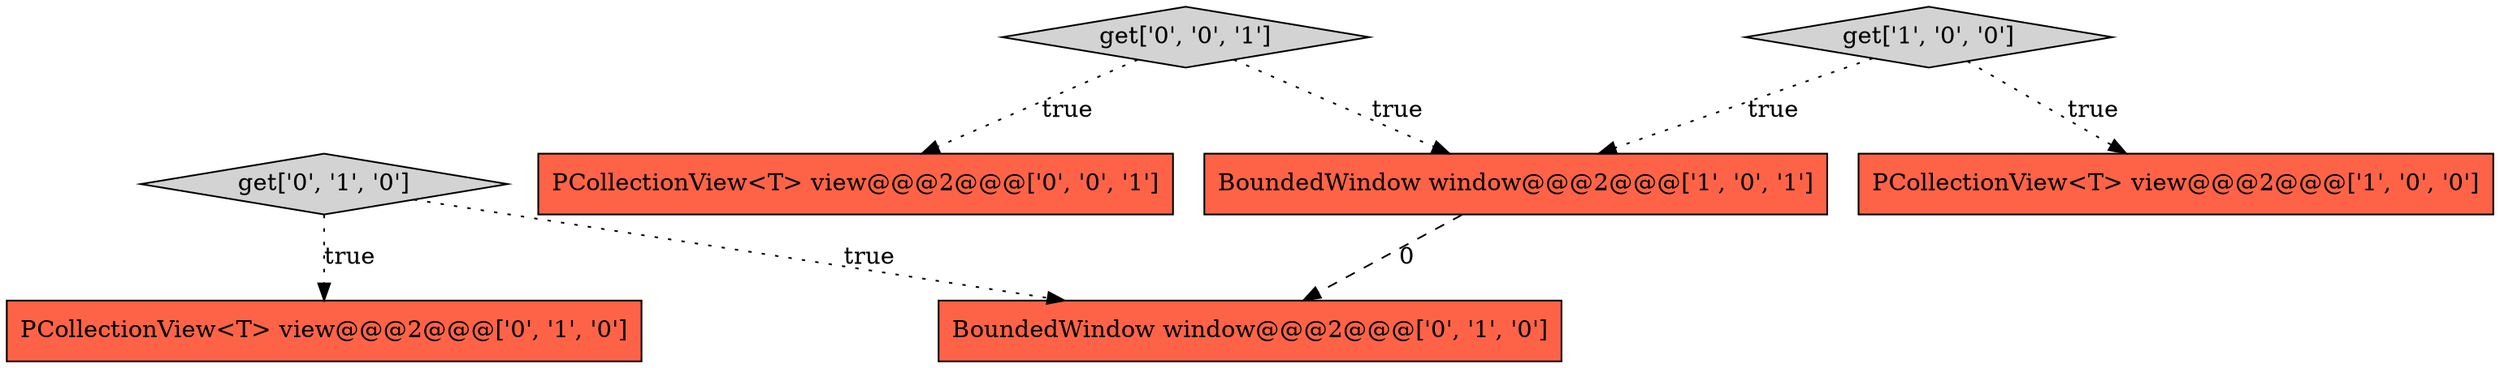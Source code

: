 digraph {
3 [style = filled, label = "PCollectionView<T> view@@@2@@@['0', '1', '0']", fillcolor = tomato, shape = box image = "AAA0AAABBB2BBB"];
5 [style = filled, label = "BoundedWindow window@@@2@@@['0', '1', '0']", fillcolor = tomato, shape = box image = "AAA1AAABBB2BBB"];
0 [style = filled, label = "PCollectionView<T> view@@@2@@@['1', '0', '0']", fillcolor = tomato, shape = box image = "AAA0AAABBB1BBB"];
7 [style = filled, label = "get['0', '0', '1']", fillcolor = lightgray, shape = diamond image = "AAA0AAABBB3BBB"];
1 [style = filled, label = "get['1', '0', '0']", fillcolor = lightgray, shape = diamond image = "AAA0AAABBB1BBB"];
6 [style = filled, label = "PCollectionView<T> view@@@2@@@['0', '0', '1']", fillcolor = tomato, shape = box image = "AAA0AAABBB3BBB"];
4 [style = filled, label = "get['0', '1', '0']", fillcolor = lightgray, shape = diamond image = "AAA0AAABBB2BBB"];
2 [style = filled, label = "BoundedWindow window@@@2@@@['1', '0', '1']", fillcolor = tomato, shape = box image = "AAA0AAABBB1BBB"];
4->5 [style = dotted, label="true"];
7->2 [style = dotted, label="true"];
7->6 [style = dotted, label="true"];
2->5 [style = dashed, label="0"];
1->0 [style = dotted, label="true"];
4->3 [style = dotted, label="true"];
1->2 [style = dotted, label="true"];
}
